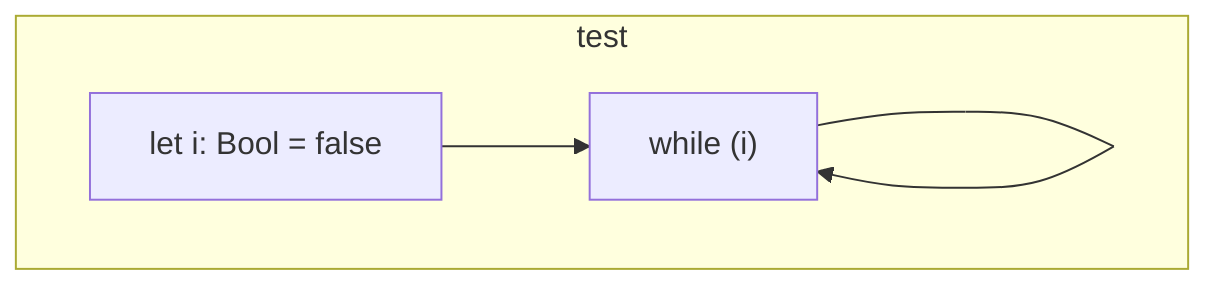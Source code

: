 graph TD
subgraph test
    test_141["let i: Bool = false"]
    test_142["while (i)"]
    test_141 --> test_142
    test_142 --> test_142
end